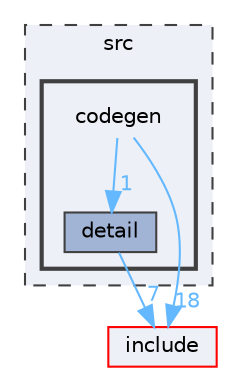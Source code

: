 digraph "src/codegen"
{
 // LATEX_PDF_SIZE
  bgcolor="transparent";
  edge [fontname=Helvetica,fontsize=10,labelfontname=Helvetica,labelfontsize=10];
  node [fontname=Helvetica,fontsize=10,shape=box,height=0.2,width=0.4];
  compound=true
  subgraph clusterdir_68267d1309a1af8e8297ef4c3efbcdba {
    graph [ bgcolor="#edf0f7", pencolor="grey25", label="src", fontname=Helvetica,fontsize=10 style="filled,dashed", URL="dir_68267d1309a1af8e8297ef4c3efbcdba.html",tooltip=""]
  subgraph clusterdir_7cf1b5e32c0ccac638cac1ebc38d93b6 {
    graph [ bgcolor="#edf0f7", pencolor="grey25", label="", fontname=Helvetica,fontsize=10 style="filled,bold", URL="dir_7cf1b5e32c0ccac638cac1ebc38d93b6.html",tooltip=""]
    dir_7cf1b5e32c0ccac638cac1ebc38d93b6 [shape=plaintext, label="codegen"];
  dir_3c0a8d2f1178291b5d4a689c2288a195 [label="detail", fillcolor="#a2b4d6", color="grey25", style="filled", URL="dir_3c0a8d2f1178291b5d4a689c2288a195.html",tooltip=""];
  }
  }
  dir_d44c64559bbebec7f509842c48db8b23 [label="include", fillcolor="#edf0f7", color="red", style="filled", URL="dir_d44c64559bbebec7f509842c48db8b23.html",tooltip=""];
  dir_7cf1b5e32c0ccac638cac1ebc38d93b6->dir_3c0a8d2f1178291b5d4a689c2288a195 [headlabel="1", labeldistance=1.5 headhref="dir_000005_000010.html" color="steelblue1" fontcolor="steelblue1"];
  dir_7cf1b5e32c0ccac638cac1ebc38d93b6->dir_d44c64559bbebec7f509842c48db8b23 [headlabel="18", labeldistance=1.5 headhref="dir_000005_000017.html" color="steelblue1" fontcolor="steelblue1"];
  dir_3c0a8d2f1178291b5d4a689c2288a195->dir_d44c64559bbebec7f509842c48db8b23 [headlabel="7", labeldistance=1.5 headhref="dir_000010_000017.html" color="steelblue1" fontcolor="steelblue1"];
}
